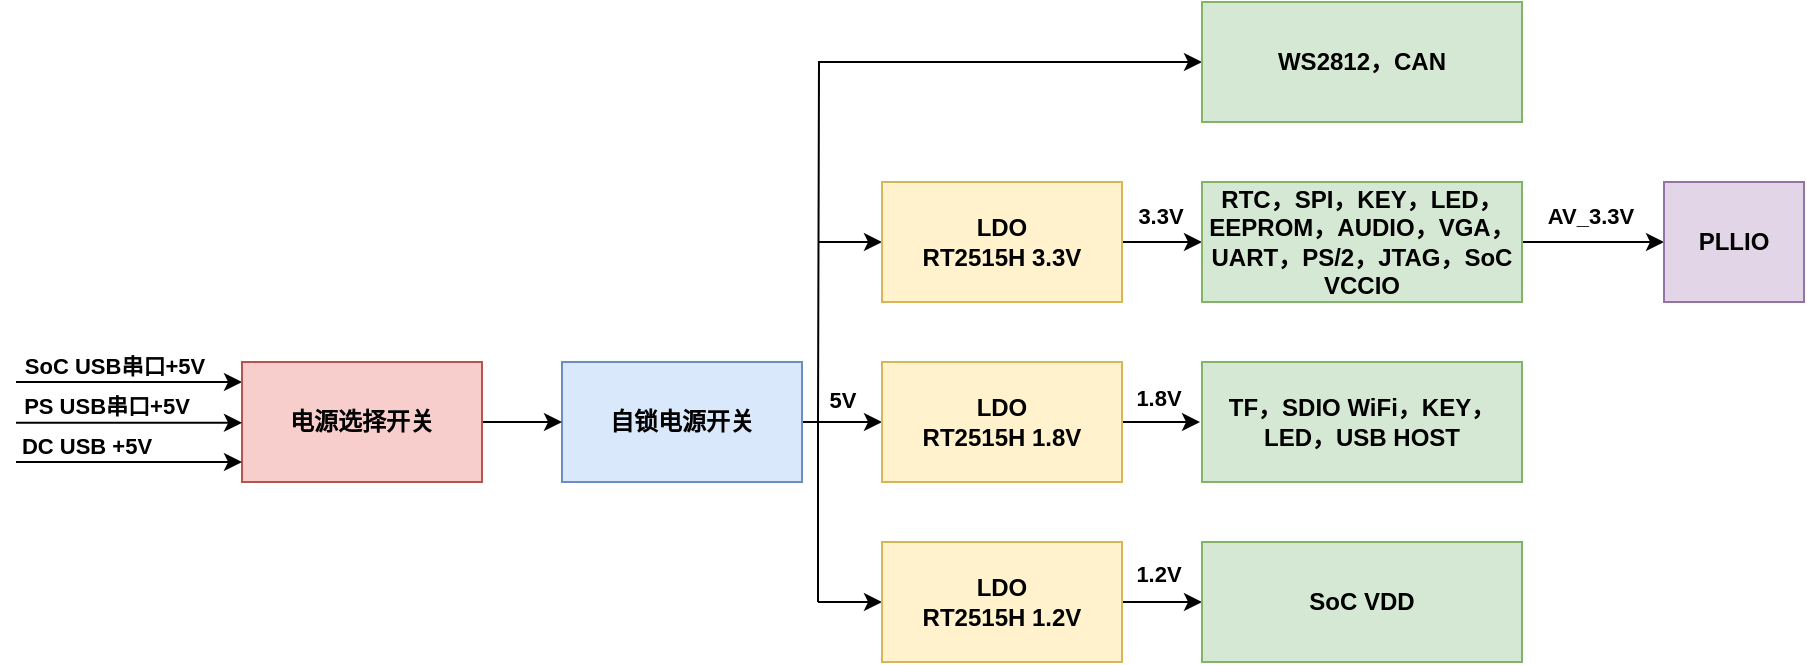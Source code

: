 <mxfile version="21.6.1" type="device">
  <diagram name="第 1 页" id="-EtjhkA-hBx-RKke_-wa">
    <mxGraphModel dx="1247" dy="685" grid="1" gridSize="1" guides="1" tooltips="1" connect="1" arrows="1" fold="1" page="1" pageScale="1" pageWidth="1920" pageHeight="1200" math="0" shadow="0">
      <root>
        <mxCell id="0" />
        <mxCell id="1" parent="0" />
        <mxCell id="cRHx86deVTZERo5uslfn-18" style="edgeStyle=orthogonalEdgeStyle;rounded=0;orthogonalLoop=1;jettySize=auto;html=1;entryX=0;entryY=0.5;entryDx=0;entryDy=0;" edge="1" parent="1" source="cRHx86deVTZERo5uslfn-1" target="cRHx86deVTZERo5uslfn-3">
          <mxGeometry relative="1" as="geometry" />
        </mxCell>
        <mxCell id="cRHx86deVTZERo5uslfn-19" value="5V" style="edgeLabel;html=1;align=center;verticalAlign=middle;resizable=0;points=[];labelBackgroundColor=none;fontStyle=1" vertex="1" connectable="0" parent="cRHx86deVTZERo5uslfn-18">
          <mxGeometry x="0.015" relative="1" as="geometry">
            <mxPoint x="-1" y="-11" as="offset" />
          </mxGeometry>
        </mxCell>
        <mxCell id="cRHx86deVTZERo5uslfn-1" value="自锁电源开关" style="rounded=0;whiteSpace=wrap;html=1;fillColor=#dae8fc;strokeColor=#6c8ebf;fontStyle=1" vertex="1" parent="1">
          <mxGeometry x="720" y="430" width="120" height="60" as="geometry" />
        </mxCell>
        <mxCell id="cRHx86deVTZERo5uslfn-12" style="edgeStyle=orthogonalEdgeStyle;rounded=0;orthogonalLoop=1;jettySize=auto;html=1;exitX=1;exitY=0.5;exitDx=0;exitDy=0;entryX=0;entryY=0.5;entryDx=0;entryDy=0;" edge="1" parent="1" source="cRHx86deVTZERo5uslfn-2" target="cRHx86deVTZERo5uslfn-6">
          <mxGeometry relative="1" as="geometry" />
        </mxCell>
        <mxCell id="cRHx86deVTZERo5uslfn-13" value="3.3V" style="edgeLabel;html=1;align=center;verticalAlign=middle;resizable=0;points=[];labelBackgroundColor=none;fontStyle=1" vertex="1" connectable="0" parent="cRHx86deVTZERo5uslfn-12">
          <mxGeometry x="0.001" y="2" relative="1" as="geometry">
            <mxPoint x="-1" y="-11" as="offset" />
          </mxGeometry>
        </mxCell>
        <mxCell id="cRHx86deVTZERo5uslfn-23" style="edgeStyle=orthogonalEdgeStyle;rounded=0;orthogonalLoop=1;jettySize=auto;html=1;exitX=0;exitY=0.5;exitDx=0;exitDy=0;startArrow=classic;startFill=1;endArrow=none;endFill=0;" edge="1" parent="1" source="cRHx86deVTZERo5uslfn-2">
          <mxGeometry relative="1" as="geometry">
            <mxPoint x="848" y="370.209" as="targetPoint" />
          </mxGeometry>
        </mxCell>
        <mxCell id="cRHx86deVTZERo5uslfn-2" value="LDO&lt;br&gt;RT2515H 3.3V" style="rounded=0;whiteSpace=wrap;html=1;fillColor=#fff2cc;strokeColor=#d6b656;fontStyle=1" vertex="1" parent="1">
          <mxGeometry x="880" y="340" width="120" height="60" as="geometry" />
        </mxCell>
        <mxCell id="cRHx86deVTZERo5uslfn-14" style="edgeStyle=orthogonalEdgeStyle;rounded=0;orthogonalLoop=1;jettySize=auto;html=1;" edge="1" parent="1" source="cRHx86deVTZERo5uslfn-3">
          <mxGeometry relative="1" as="geometry">
            <mxPoint x="1039" y="460" as="targetPoint" />
          </mxGeometry>
        </mxCell>
        <mxCell id="cRHx86deVTZERo5uslfn-15" value="1.8V" style="edgeLabel;html=1;align=center;verticalAlign=middle;resizable=0;points=[];labelBackgroundColor=none;fontStyle=1" vertex="1" connectable="0" parent="cRHx86deVTZERo5uslfn-14">
          <mxGeometry x="0.213" y="-1" relative="1" as="geometry">
            <mxPoint x="-6" y="-14" as="offset" />
          </mxGeometry>
        </mxCell>
        <mxCell id="cRHx86deVTZERo5uslfn-3" value="LDO&lt;br&gt;RT2515H 1.8V" style="rounded=0;whiteSpace=wrap;html=1;fillColor=#fff2cc;strokeColor=#d6b656;fontStyle=1" vertex="1" parent="1">
          <mxGeometry x="880" y="430" width="120" height="60" as="geometry" />
        </mxCell>
        <mxCell id="cRHx86deVTZERo5uslfn-16" style="edgeStyle=orthogonalEdgeStyle;rounded=0;orthogonalLoop=1;jettySize=auto;html=1;entryX=0;entryY=0.5;entryDx=0;entryDy=0;" edge="1" parent="1" source="cRHx86deVTZERo5uslfn-4" target="cRHx86deVTZERo5uslfn-9">
          <mxGeometry relative="1" as="geometry" />
        </mxCell>
        <mxCell id="cRHx86deVTZERo5uslfn-17" value="1.2V" style="edgeLabel;html=1;align=center;verticalAlign=middle;resizable=0;points=[];labelBackgroundColor=none;fontStyle=1" vertex="1" connectable="0" parent="cRHx86deVTZERo5uslfn-16">
          <mxGeometry x="-0.06" relative="1" as="geometry">
            <mxPoint x="-1" y="-14" as="offset" />
          </mxGeometry>
        </mxCell>
        <mxCell id="cRHx86deVTZERo5uslfn-42" style="edgeStyle=orthogonalEdgeStyle;rounded=0;orthogonalLoop=1;jettySize=auto;html=1;endArrow=none;endFill=0;startArrow=classic;startFill=1;" edge="1" parent="1" source="cRHx86deVTZERo5uslfn-4">
          <mxGeometry relative="1" as="geometry">
            <mxPoint x="848" y="550" as="targetPoint" />
          </mxGeometry>
        </mxCell>
        <mxCell id="cRHx86deVTZERo5uslfn-4" value="LDO&lt;br&gt;RT2515H 1.2V" style="rounded=0;whiteSpace=wrap;html=1;fillColor=#fff2cc;strokeColor=#d6b656;fontStyle=1" vertex="1" parent="1">
          <mxGeometry x="880" y="520" width="120" height="60" as="geometry" />
        </mxCell>
        <mxCell id="cRHx86deVTZERo5uslfn-5" value="TF，SDIO WiFi，KEY，LED，USB HOST" style="rounded=0;whiteSpace=wrap;html=1;fillColor=#d5e8d4;strokeColor=#82b366;fontStyle=1" vertex="1" parent="1">
          <mxGeometry x="1040" y="430" width="160" height="60" as="geometry" />
        </mxCell>
        <mxCell id="cRHx86deVTZERo5uslfn-20" style="edgeStyle=orthogonalEdgeStyle;rounded=0;orthogonalLoop=1;jettySize=auto;html=1;entryX=0;entryY=0.5;entryDx=0;entryDy=0;" edge="1" parent="1" source="cRHx86deVTZERo5uslfn-6" target="cRHx86deVTZERo5uslfn-11">
          <mxGeometry relative="1" as="geometry" />
        </mxCell>
        <mxCell id="cRHx86deVTZERo5uslfn-21" value="AV_3.3V" style="edgeLabel;html=1;align=center;verticalAlign=middle;resizable=0;points=[];labelBackgroundColor=none;fontStyle=1" vertex="1" connectable="0" parent="cRHx86deVTZERo5uslfn-20">
          <mxGeometry x="-0.23" y="1" relative="1" as="geometry">
            <mxPoint x="6" y="-12" as="offset" />
          </mxGeometry>
        </mxCell>
        <mxCell id="cRHx86deVTZERo5uslfn-6" value="RTC，SPI，KEY，LED，EEPROM，AUDIO，VGA，UART，PS/2，JTAG，SoC VCCIO" style="rounded=0;whiteSpace=wrap;html=1;fillColor=#d5e8d4;strokeColor=#82b366;fontStyle=1" vertex="1" parent="1">
          <mxGeometry x="1040" y="340" width="160" height="60" as="geometry" />
        </mxCell>
        <mxCell id="cRHx86deVTZERo5uslfn-27" style="edgeStyle=orthogonalEdgeStyle;rounded=0;orthogonalLoop=1;jettySize=auto;html=1;exitX=1;exitY=0.5;exitDx=0;exitDy=0;entryX=0;entryY=0.5;entryDx=0;entryDy=0;" edge="1" parent="1" source="cRHx86deVTZERo5uslfn-7" target="cRHx86deVTZERo5uslfn-1">
          <mxGeometry relative="1" as="geometry" />
        </mxCell>
        <mxCell id="cRHx86deVTZERo5uslfn-29" style="edgeStyle=orthogonalEdgeStyle;rounded=0;orthogonalLoop=1;jettySize=auto;html=1;exitX=0;exitY=0.25;exitDx=0;exitDy=0;startArrow=classic;startFill=1;endArrow=none;endFill=0;" edge="1" parent="1">
          <mxGeometry relative="1" as="geometry">
            <mxPoint x="447" y="440" as="targetPoint" />
            <mxPoint x="560.0" y="440" as="sourcePoint" />
          </mxGeometry>
        </mxCell>
        <mxCell id="cRHx86deVTZERo5uslfn-30" value="SoC USB串口+5V" style="edgeLabel;html=1;align=center;verticalAlign=middle;resizable=0;points=[];labelBackgroundColor=none;fontStyle=1" vertex="1" connectable="0" parent="cRHx86deVTZERo5uslfn-29">
          <mxGeometry x="0.633" y="1" relative="1" as="geometry">
            <mxPoint x="28" y="-9" as="offset" />
          </mxGeometry>
        </mxCell>
        <mxCell id="cRHx86deVTZERo5uslfn-7" value="电源选择开关" style="rounded=0;whiteSpace=wrap;html=1;fillColor=#f8cecc;strokeColor=#b85450;fontStyle=1" vertex="1" parent="1">
          <mxGeometry x="560" y="430" width="120" height="60" as="geometry" />
        </mxCell>
        <mxCell id="cRHx86deVTZERo5uslfn-9" value="SoC VDD" style="rounded=0;whiteSpace=wrap;html=1;fillColor=#d5e8d4;strokeColor=#82b366;fontStyle=1" vertex="1" parent="1">
          <mxGeometry x="1040" y="520" width="160" height="60" as="geometry" />
        </mxCell>
        <mxCell id="cRHx86deVTZERo5uslfn-22" style="edgeStyle=orthogonalEdgeStyle;rounded=0;orthogonalLoop=1;jettySize=auto;html=1;startArrow=classic;startFill=1;endArrow=none;endFill=0;" edge="1" parent="1" source="cRHx86deVTZERo5uslfn-10">
          <mxGeometry relative="1" as="geometry">
            <mxPoint x="848" y="460" as="targetPoint" />
          </mxGeometry>
        </mxCell>
        <mxCell id="cRHx86deVTZERo5uslfn-10" value="WS2812，CAN" style="rounded=0;whiteSpace=wrap;html=1;fillColor=#d5e8d4;strokeColor=#82b366;fontStyle=1" vertex="1" parent="1">
          <mxGeometry x="1040" y="250" width="160" height="60" as="geometry" />
        </mxCell>
        <mxCell id="cRHx86deVTZERo5uslfn-11" value="PLLIO" style="rounded=0;whiteSpace=wrap;html=1;fillColor=#e1d5e7;strokeColor=#9673a6;fontStyle=1" vertex="1" parent="1">
          <mxGeometry x="1271" y="340" width="70" height="60" as="geometry" />
        </mxCell>
        <mxCell id="cRHx86deVTZERo5uslfn-31" style="edgeStyle=orthogonalEdgeStyle;rounded=0;orthogonalLoop=1;jettySize=auto;html=1;exitX=0;exitY=0.25;exitDx=0;exitDy=0;startArrow=classic;startFill=1;endArrow=none;endFill=0;" edge="1" parent="1">
          <mxGeometry relative="1" as="geometry">
            <mxPoint x="447" y="460.42" as="targetPoint" />
            <mxPoint x="560" y="460.42" as="sourcePoint" />
          </mxGeometry>
        </mxCell>
        <mxCell id="cRHx86deVTZERo5uslfn-32" value="PS USB串口+5V" style="edgeLabel;html=1;align=center;verticalAlign=middle;resizable=0;points=[];labelBackgroundColor=none;fontStyle=1" vertex="1" connectable="0" parent="cRHx86deVTZERo5uslfn-31">
          <mxGeometry x="0.633" y="1" relative="1" as="geometry">
            <mxPoint x="24" y="-10" as="offset" />
          </mxGeometry>
        </mxCell>
        <mxCell id="cRHx86deVTZERo5uslfn-33" style="edgeStyle=orthogonalEdgeStyle;rounded=0;orthogonalLoop=1;jettySize=auto;html=1;exitX=0;exitY=0.25;exitDx=0;exitDy=0;startArrow=classic;startFill=1;endArrow=none;endFill=0;" edge="1" parent="1">
          <mxGeometry relative="1" as="geometry">
            <mxPoint x="447" y="480" as="targetPoint" />
            <mxPoint x="560" y="480" as="sourcePoint" />
          </mxGeometry>
        </mxCell>
        <mxCell id="cRHx86deVTZERo5uslfn-34" value="DC USB +5V" style="edgeLabel;html=1;align=center;verticalAlign=middle;resizable=0;points=[];labelBackgroundColor=none;fontStyle=1" vertex="1" connectable="0" parent="cRHx86deVTZERo5uslfn-33">
          <mxGeometry x="0.633" y="1" relative="1" as="geometry">
            <mxPoint x="14" y="-9" as="offset" />
          </mxGeometry>
        </mxCell>
        <mxCell id="cRHx86deVTZERo5uslfn-41" value="" style="endArrow=none;html=1;rounded=0;endFill=0;" edge="1" parent="1">
          <mxGeometry width="50" height="50" relative="1" as="geometry">
            <mxPoint x="848" y="460" as="sourcePoint" />
            <mxPoint x="848" y="550" as="targetPoint" />
          </mxGeometry>
        </mxCell>
      </root>
    </mxGraphModel>
  </diagram>
</mxfile>
